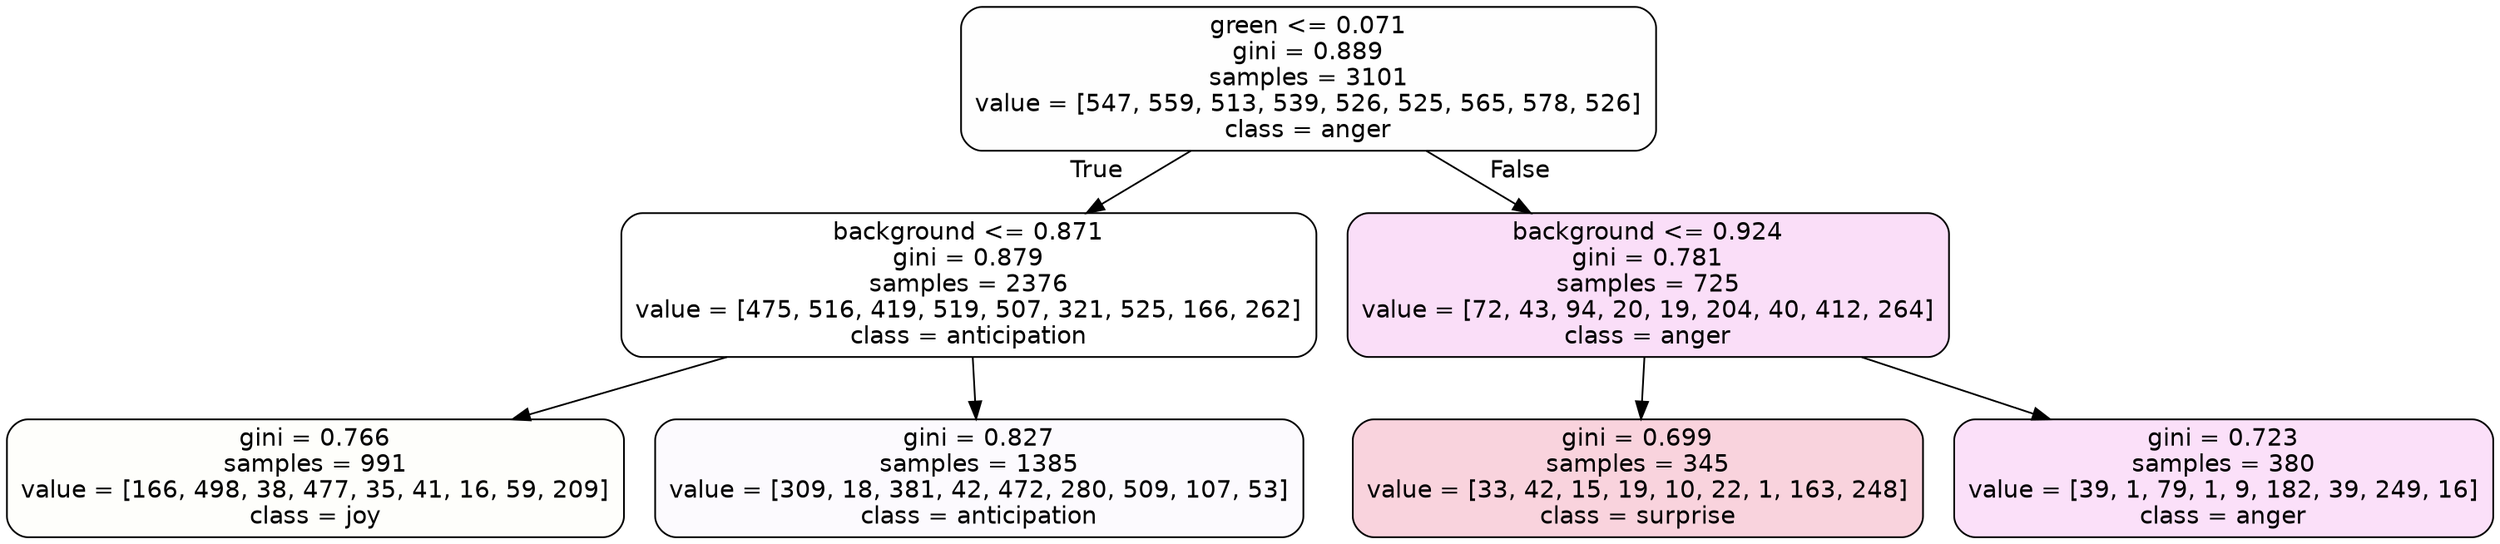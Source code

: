 digraph Tree {
node [shape=box, style="filled, rounded", color="black", fontname=helvetica] ;
edge [fontname=helvetica] ;
0 [label="green <= 0.071\ngini = 0.889\nsamples = 3101\nvalue = [547, 559, 513, 539, 526, 525, 565, 578, 526]\nclass = anger", fillcolor="#e539d701"] ;
1 [label="background <= 0.871\ngini = 0.879\nsamples = 2376\nvalue = [475, 516, 419, 519, 507, 321, 525, 166, 262]\nclass = anticipation", fillcolor="#8139e500"] ;
0 -> 1 [labeldistance=2.5, labelangle=45, headlabel="True"] ;
2 [label="gini = 0.766\nsamples = 991\nvalue = [166, 498, 38, 477, 35, 41, 16, 59, 209]\nclass = joy", fillcolor="#d7e53905"] ;
1 -> 2 ;
3 [label="gini = 0.827\nsamples = 1385\nvalue = [309, 18, 381, 42, 472, 280, 509, 107, 53]\nclass = anticipation", fillcolor="#8139e506"] ;
1 -> 3 ;
4 [label="background <= 0.924\ngini = 0.781\nsamples = 725\nvalue = [72, 43, 94, 20, 19, 204, 40, 412, 264]\nclass = anger", fillcolor="#e539d72a"] ;
0 -> 4 [labeldistance=2.5, labelangle=-45, headlabel="False"] ;
5 [label="gini = 0.699\nsamples = 345\nvalue = [33, 42, 15, 19, 10, 22, 1, 163, 248]\nclass = surprise", fillcolor="#e5396438"] ;
4 -> 5 ;
6 [label="gini = 0.723\nsamples = 380\nvalue = [39, 1, 79, 1, 9, 182, 39, 249, 16]\nclass = anger", fillcolor="#e539d727"] ;
4 -> 6 ;
}